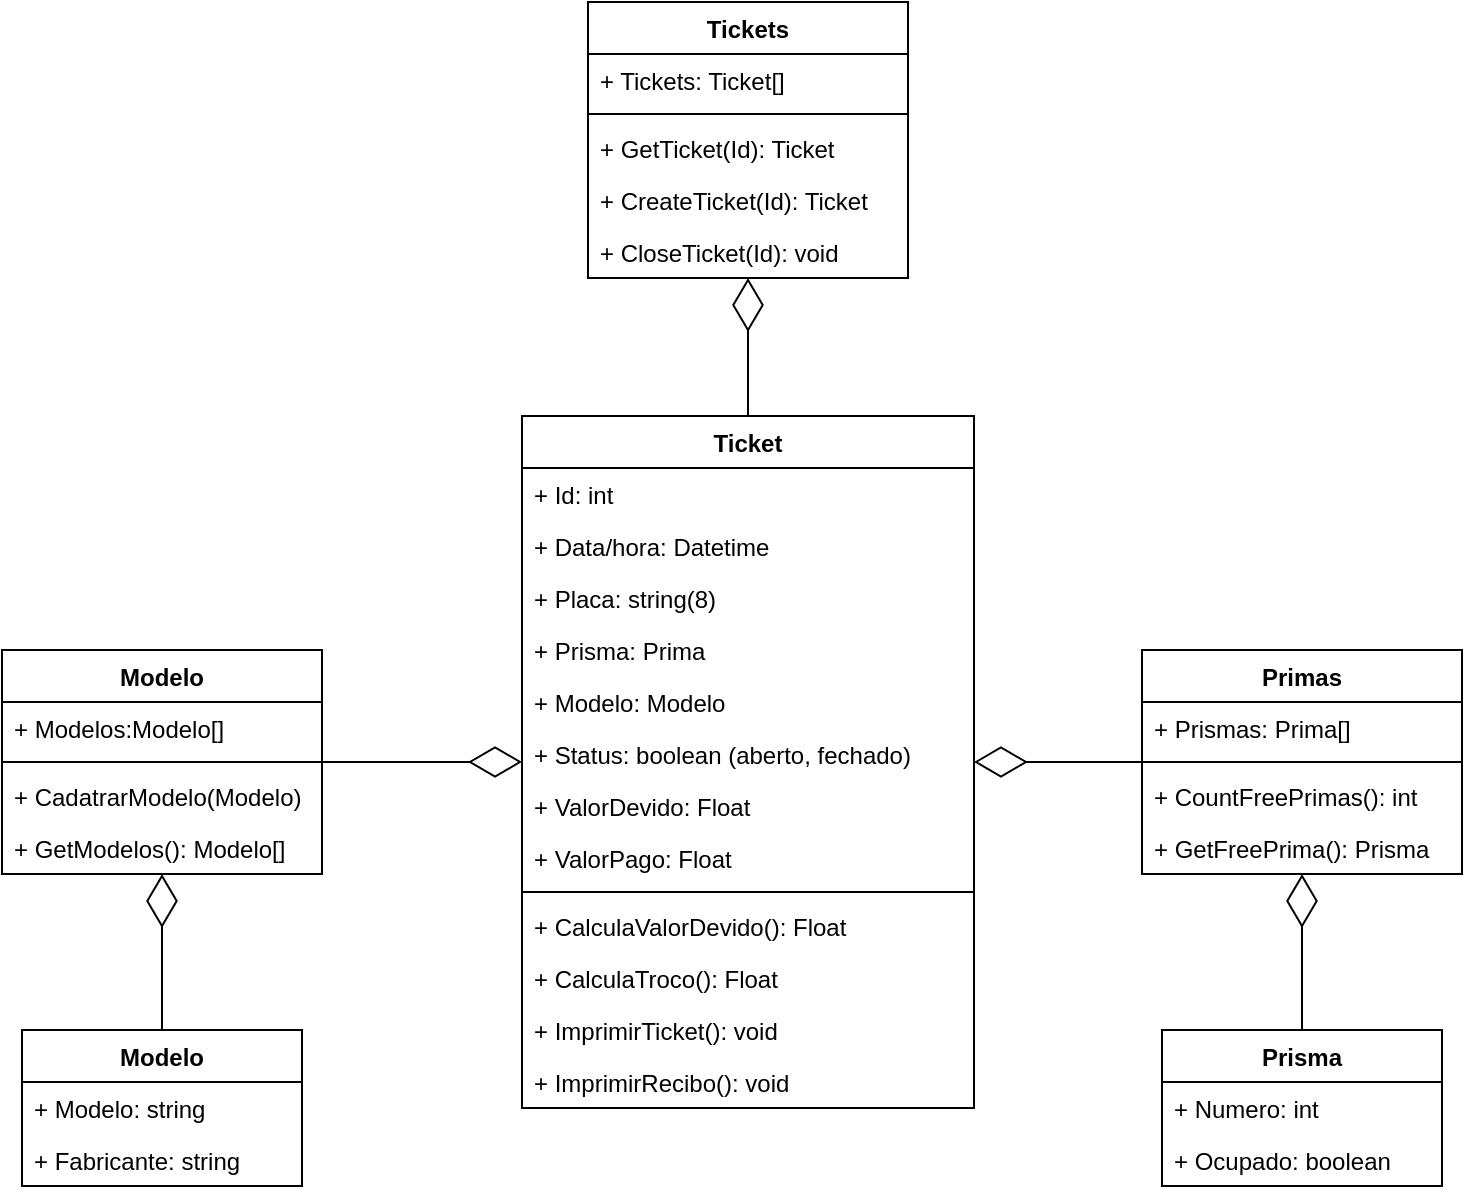 <mxfile version="13.1.4" type="google"><diagram id="B7HPRTOn1aCyVQAzvui_" name="Page-1"><mxGraphModel dx="865" dy="480" grid="1" gridSize="10" guides="1" tooltips="1" connect="1" arrows="1" fold="1" page="1" pageScale="1" pageWidth="827" pageHeight="1169" math="0" shadow="0"><root><mxCell id="0"/><mxCell id="1" parent="0"/><mxCell id="1XbRSUw8iiaY-Y94bgbz-24" value="" style="endArrow=diamondThin;endFill=0;endSize=24;html=1;exitX=0.5;exitY=0;exitDx=0;exitDy=0;" edge="1" parent="1" source="1XbRSUw8iiaY-Y94bgbz-20" target="1XbRSUw8iiaY-Y94bgbz-9"><mxGeometry width="160" relative="1" as="geometry"><mxPoint x="219" y="411" as="sourcePoint"/><mxPoint x="589" y="546" as="targetPoint"/></mxGeometry></mxCell><mxCell id="1XbRSUw8iiaY-Y94bgbz-15" value="" style="endArrow=diamondThin;endFill=0;endSize=24;html=1;" edge="1" parent="1" source="1XbRSUw8iiaY-Y94bgbz-9" target="1XbRSUw8iiaY-Y94bgbz-1"><mxGeometry width="160" relative="1" as="geometry"><mxPoint x="149" y="400.5" as="sourcePoint"/><mxPoint x="309" y="400.5" as="targetPoint"/></mxGeometry></mxCell><mxCell id="1XbRSUw8iiaY-Y94bgbz-31" value="" style="endArrow=diamondThin;endFill=0;endSize=24;html=1;" edge="1" parent="1" source="1XbRSUw8iiaY-Y94bgbz-26" target="1XbRSUw8iiaY-Y94bgbz-1"><mxGeometry width="160" relative="1" as="geometry"><mxPoint x="319" y="496" as="sourcePoint"/><mxPoint x="479" y="496" as="targetPoint"/></mxGeometry></mxCell><mxCell id="1XbRSUw8iiaY-Y94bgbz-32" value="" style="endArrow=diamondThin;endFill=0;endSize=24;html=1;exitX=0.5;exitY=0;exitDx=0;exitDy=0;" edge="1" parent="1" source="1XbRSUw8iiaY-Y94bgbz-33" target="1XbRSUw8iiaY-Y94bgbz-26"><mxGeometry width="160" relative="1" as="geometry"><mxPoint x="229" y="421" as="sourcePoint"/><mxPoint x="709" y="523" as="targetPoint"/></mxGeometry></mxCell><mxCell id="1XbRSUw8iiaY-Y94bgbz-37" value="Tickets" style="swimlane;fontStyle=1;align=center;verticalAlign=top;childLayout=stackLayout;horizontal=1;startSize=26;horizontalStack=0;resizeParent=1;resizeParentMax=0;resizeLast=0;collapsible=1;marginBottom=0;" vertex="1" parent="1"><mxGeometry x="342" y="90" width="160" height="138" as="geometry"/></mxCell><mxCell id="1XbRSUw8iiaY-Y94bgbz-38" value="+ Tickets: Ticket[]" style="text;strokeColor=none;fillColor=none;align=left;verticalAlign=top;spacingLeft=4;spacingRight=4;overflow=hidden;rotatable=0;points=[[0,0.5],[1,0.5]];portConstraint=eastwest;" vertex="1" parent="1XbRSUw8iiaY-Y94bgbz-37"><mxGeometry y="26" width="160" height="26" as="geometry"/></mxCell><mxCell id="1XbRSUw8iiaY-Y94bgbz-39" value="" style="line;strokeWidth=1;fillColor=none;align=left;verticalAlign=middle;spacingTop=-1;spacingLeft=3;spacingRight=3;rotatable=0;labelPosition=right;points=[];portConstraint=eastwest;" vertex="1" parent="1XbRSUw8iiaY-Y94bgbz-37"><mxGeometry y="52" width="160" height="8" as="geometry"/></mxCell><mxCell id="1XbRSUw8iiaY-Y94bgbz-40" value="+ GetTicket(Id): Ticket" style="text;strokeColor=none;fillColor=none;align=left;verticalAlign=top;spacingLeft=4;spacingRight=4;overflow=hidden;rotatable=0;points=[[0,0.5],[1,0.5]];portConstraint=eastwest;" vertex="1" parent="1XbRSUw8iiaY-Y94bgbz-37"><mxGeometry y="60" width="160" height="26" as="geometry"/></mxCell><mxCell id="1XbRSUw8iiaY-Y94bgbz-41" value="+ CreateTicket(Id): Ticket" style="text;strokeColor=none;fillColor=none;align=left;verticalAlign=top;spacingLeft=4;spacingRight=4;overflow=hidden;rotatable=0;points=[[0,0.5],[1,0.5]];portConstraint=eastwest;" vertex="1" parent="1XbRSUw8iiaY-Y94bgbz-37"><mxGeometry y="86" width="160" height="26" as="geometry"/></mxCell><mxCell id="1XbRSUw8iiaY-Y94bgbz-42" value="+ CloseTicket(Id): void" style="text;strokeColor=none;fillColor=none;align=left;verticalAlign=top;spacingLeft=4;spacingRight=4;overflow=hidden;rotatable=0;points=[[0,0.5],[1,0.5]];portConstraint=eastwest;" vertex="1" parent="1XbRSUw8iiaY-Y94bgbz-37"><mxGeometry y="112" width="160" height="26" as="geometry"/></mxCell><mxCell id="1XbRSUw8iiaY-Y94bgbz-20" value="Modelo" style="swimlane;fontStyle=1;childLayout=stackLayout;horizontal=1;startSize=26;fillColor=none;horizontalStack=0;resizeParent=1;resizeParentMax=0;resizeLast=0;collapsible=1;marginBottom=0;" vertex="1" parent="1"><mxGeometry x="59" y="604" width="140" height="78" as="geometry"/></mxCell><mxCell id="1XbRSUw8iiaY-Y94bgbz-14" value="+ Modelo: string" style="text;strokeColor=none;fillColor=none;align=left;verticalAlign=top;spacingLeft=4;spacingRight=4;overflow=hidden;rotatable=0;points=[[0,0.5],[1,0.5]];portConstraint=eastwest;" vertex="1" parent="1XbRSUw8iiaY-Y94bgbz-20"><mxGeometry y="26" width="140" height="26" as="geometry"/></mxCell><mxCell id="1XbRSUw8iiaY-Y94bgbz-13" value="+ Fabricante: string" style="text;strokeColor=none;fillColor=none;align=left;verticalAlign=top;spacingLeft=4;spacingRight=4;overflow=hidden;rotatable=0;points=[[0,0.5],[1,0.5]];portConstraint=eastwest;" vertex="1" parent="1XbRSUw8iiaY-Y94bgbz-20"><mxGeometry y="52" width="140" height="26" as="geometry"/></mxCell><mxCell id="1XbRSUw8iiaY-Y94bgbz-33" value="Prisma" style="swimlane;fontStyle=1;childLayout=stackLayout;horizontal=1;startSize=26;fillColor=none;horizontalStack=0;resizeParent=1;resizeParentMax=0;resizeLast=0;collapsible=1;marginBottom=0;" vertex="1" parent="1"><mxGeometry x="629" y="604" width="140" height="78" as="geometry"/></mxCell><mxCell id="1XbRSUw8iiaY-Y94bgbz-34" value="+ Numero: int" style="text;strokeColor=none;fillColor=none;align=left;verticalAlign=top;spacingLeft=4;spacingRight=4;overflow=hidden;rotatable=0;points=[[0,0.5],[1,0.5]];portConstraint=eastwest;" vertex="1" parent="1XbRSUw8iiaY-Y94bgbz-33"><mxGeometry y="26" width="140" height="26" as="geometry"/></mxCell><mxCell id="1XbRSUw8iiaY-Y94bgbz-35" value="+ Ocupado: boolean" style="text;strokeColor=none;fillColor=none;align=left;verticalAlign=top;spacingLeft=4;spacingRight=4;overflow=hidden;rotatable=0;points=[[0,0.5],[1,0.5]];portConstraint=eastwest;" vertex="1" parent="1XbRSUw8iiaY-Y94bgbz-33"><mxGeometry y="52" width="140" height="26" as="geometry"/></mxCell><mxCell id="1XbRSUw8iiaY-Y94bgbz-43" value="" style="endArrow=diamondThin;endFill=0;endSize=24;html=1;" edge="1" parent="1" source="1XbRSUw8iiaY-Y94bgbz-1" target="1XbRSUw8iiaY-Y94bgbz-37"><mxGeometry width="160" relative="1" as="geometry"><mxPoint x="330" y="350" as="sourcePoint"/><mxPoint x="490" y="350" as="targetPoint"/></mxGeometry></mxCell><mxCell id="1XbRSUw8iiaY-Y94bgbz-9" value="Modelo" style="swimlane;fontStyle=1;align=center;verticalAlign=top;childLayout=stackLayout;horizontal=1;startSize=26;horizontalStack=0;resizeParent=1;resizeParentMax=0;resizeLast=0;collapsible=1;marginBottom=0;" vertex="1" parent="1"><mxGeometry x="49" y="414" width="160" height="112" as="geometry"/></mxCell><mxCell id="1XbRSUw8iiaY-Y94bgbz-10" value="+ Modelos:Modelo[]" style="text;strokeColor=none;fillColor=none;align=left;verticalAlign=top;spacingLeft=4;spacingRight=4;overflow=hidden;rotatable=0;points=[[0,0.5],[1,0.5]];portConstraint=eastwest;" vertex="1" parent="1XbRSUw8iiaY-Y94bgbz-9"><mxGeometry y="26" width="160" height="26" as="geometry"/></mxCell><mxCell id="1XbRSUw8iiaY-Y94bgbz-11" value="" style="line;strokeWidth=1;fillColor=none;align=left;verticalAlign=middle;spacingTop=-1;spacingLeft=3;spacingRight=3;rotatable=0;labelPosition=right;points=[];portConstraint=eastwest;" vertex="1" parent="1XbRSUw8iiaY-Y94bgbz-9"><mxGeometry y="52" width="160" height="8" as="geometry"/></mxCell><mxCell id="1XbRSUw8iiaY-Y94bgbz-12" value="+ CadatrarModelo(Modelo)" style="text;strokeColor=none;fillColor=none;align=left;verticalAlign=top;spacingLeft=4;spacingRight=4;overflow=hidden;rotatable=0;points=[[0,0.5],[1,0.5]];portConstraint=eastwest;" vertex="1" parent="1XbRSUw8iiaY-Y94bgbz-9"><mxGeometry y="60" width="160" height="26" as="geometry"/></mxCell><mxCell id="1XbRSUw8iiaY-Y94bgbz-36" value="+ GetModelos(): Modelo[]" style="text;strokeColor=none;fillColor=none;align=left;verticalAlign=top;spacingLeft=4;spacingRight=4;overflow=hidden;rotatable=0;points=[[0,0.5],[1,0.5]];portConstraint=eastwest;" vertex="1" parent="1XbRSUw8iiaY-Y94bgbz-9"><mxGeometry y="86" width="160" height="26" as="geometry"/></mxCell><mxCell id="1XbRSUw8iiaY-Y94bgbz-26" value="Primas" style="swimlane;fontStyle=1;align=center;verticalAlign=top;childLayout=stackLayout;horizontal=1;startSize=26;horizontalStack=0;resizeParent=1;resizeParentMax=0;resizeLast=0;collapsible=1;marginBottom=0;" vertex="1" parent="1"><mxGeometry x="619" y="414" width="160" height="112" as="geometry"/></mxCell><mxCell id="1XbRSUw8iiaY-Y94bgbz-27" value="+ Prismas: Prima[]" style="text;strokeColor=none;fillColor=none;align=left;verticalAlign=top;spacingLeft=4;spacingRight=4;overflow=hidden;rotatable=0;points=[[0,0.5],[1,0.5]];portConstraint=eastwest;" vertex="1" parent="1XbRSUw8iiaY-Y94bgbz-26"><mxGeometry y="26" width="160" height="26" as="geometry"/></mxCell><mxCell id="1XbRSUw8iiaY-Y94bgbz-28" value="" style="line;strokeWidth=1;fillColor=none;align=left;verticalAlign=middle;spacingTop=-1;spacingLeft=3;spacingRight=3;rotatable=0;labelPosition=right;points=[];portConstraint=eastwest;" vertex="1" parent="1XbRSUw8iiaY-Y94bgbz-26"><mxGeometry y="52" width="160" height="8" as="geometry"/></mxCell><mxCell id="1XbRSUw8iiaY-Y94bgbz-30" value="+ CountFreePrimas(): int" style="text;strokeColor=none;fillColor=none;align=left;verticalAlign=top;spacingLeft=4;spacingRight=4;overflow=hidden;rotatable=0;points=[[0,0.5],[1,0.5]];portConstraint=eastwest;" vertex="1" parent="1XbRSUw8iiaY-Y94bgbz-26"><mxGeometry y="60" width="160" height="26" as="geometry"/></mxCell><mxCell id="1XbRSUw8iiaY-Y94bgbz-29" value="+ GetFreePrima(): Prisma" style="text;strokeColor=none;fillColor=none;align=left;verticalAlign=top;spacingLeft=4;spacingRight=4;overflow=hidden;rotatable=0;points=[[0,0.5],[1,0.5]];portConstraint=eastwest;" vertex="1" parent="1XbRSUw8iiaY-Y94bgbz-26"><mxGeometry y="86" width="160" height="26" as="geometry"/></mxCell><mxCell id="1XbRSUw8iiaY-Y94bgbz-1" value="Ticket" style="swimlane;fontStyle=1;align=center;verticalAlign=top;childLayout=stackLayout;horizontal=1;startSize=26;horizontalStack=0;resizeParent=1;resizeParentMax=0;resizeLast=0;collapsible=1;marginBottom=0;" vertex="1" parent="1"><mxGeometry x="309" y="297" width="226" height="346" as="geometry"/></mxCell><mxCell id="1XbRSUw8iiaY-Y94bgbz-2" value="+ Id: int" style="text;strokeColor=none;fillColor=none;align=left;verticalAlign=top;spacingLeft=4;spacingRight=4;overflow=hidden;rotatable=0;points=[[0,0.5],[1,0.5]];portConstraint=eastwest;" vertex="1" parent="1XbRSUw8iiaY-Y94bgbz-1"><mxGeometry y="26" width="226" height="26" as="geometry"/></mxCell><mxCell id="1XbRSUw8iiaY-Y94bgbz-5" value="+ Data/hora: Datetime" style="text;strokeColor=none;fillColor=none;align=left;verticalAlign=top;spacingLeft=4;spacingRight=4;overflow=hidden;rotatable=0;points=[[0,0.5],[1,0.5]];portConstraint=eastwest;" vertex="1" parent="1XbRSUw8iiaY-Y94bgbz-1"><mxGeometry y="52" width="226" height="26" as="geometry"/></mxCell><mxCell id="1XbRSUw8iiaY-Y94bgbz-6" value="+ Placa: string(8)" style="text;strokeColor=none;fillColor=none;align=left;verticalAlign=top;spacingLeft=4;spacingRight=4;overflow=hidden;rotatable=0;points=[[0,0.5],[1,0.5]];portConstraint=eastwest;" vertex="1" parent="1XbRSUw8iiaY-Y94bgbz-1"><mxGeometry y="78" width="226" height="26" as="geometry"/></mxCell><mxCell id="1XbRSUw8iiaY-Y94bgbz-19" value="+ Prisma: Prima" style="text;strokeColor=none;fillColor=none;align=left;verticalAlign=top;spacingLeft=4;spacingRight=4;overflow=hidden;rotatable=0;points=[[0,0.5],[1,0.5]];portConstraint=eastwest;" vertex="1" parent="1XbRSUw8iiaY-Y94bgbz-1"><mxGeometry y="104" width="226" height="26" as="geometry"/></mxCell><mxCell id="1XbRSUw8iiaY-Y94bgbz-8" value="+ Modelo: Modelo" style="text;strokeColor=none;fillColor=none;align=left;verticalAlign=top;spacingLeft=4;spacingRight=4;overflow=hidden;rotatable=0;points=[[0,0.5],[1,0.5]];portConstraint=eastwest;" vertex="1" parent="1XbRSUw8iiaY-Y94bgbz-1"><mxGeometry y="130" width="226" height="26" as="geometry"/></mxCell><mxCell id="1XbRSUw8iiaY-Y94bgbz-16" value="+ Status: boolean (aberto, fechado)" style="text;strokeColor=none;fillColor=none;align=left;verticalAlign=top;spacingLeft=4;spacingRight=4;overflow=hidden;rotatable=0;points=[[0,0.5],[1,0.5]];portConstraint=eastwest;" vertex="1" parent="1XbRSUw8iiaY-Y94bgbz-1"><mxGeometry y="156" width="226" height="26" as="geometry"/></mxCell><mxCell id="1XbRSUw8iiaY-Y94bgbz-44" value="+ ValorDevido: Float" style="text;strokeColor=none;fillColor=none;align=left;verticalAlign=top;spacingLeft=4;spacingRight=4;overflow=hidden;rotatable=0;points=[[0,0.5],[1,0.5]];portConstraint=eastwest;" vertex="1" parent="1XbRSUw8iiaY-Y94bgbz-1"><mxGeometry y="182" width="226" height="26" as="geometry"/></mxCell><mxCell id="1XbRSUw8iiaY-Y94bgbz-18" value="+ ValorPago: Float" style="text;strokeColor=none;fillColor=none;align=left;verticalAlign=top;spacingLeft=4;spacingRight=4;overflow=hidden;rotatable=0;points=[[0,0.5],[1,0.5]];portConstraint=eastwest;" vertex="1" parent="1XbRSUw8iiaY-Y94bgbz-1"><mxGeometry y="208" width="226" height="26" as="geometry"/></mxCell><mxCell id="1XbRSUw8iiaY-Y94bgbz-3" value="" style="line;strokeWidth=1;fillColor=none;align=left;verticalAlign=middle;spacingTop=-1;spacingLeft=3;spacingRight=3;rotatable=0;labelPosition=right;points=[];portConstraint=eastwest;" vertex="1" parent="1XbRSUw8iiaY-Y94bgbz-1"><mxGeometry y="234" width="226" height="8" as="geometry"/></mxCell><mxCell id="1XbRSUw8iiaY-Y94bgbz-4" value="+ CalculaValorDevido(): Float" style="text;strokeColor=none;fillColor=none;align=left;verticalAlign=top;spacingLeft=4;spacingRight=4;overflow=hidden;rotatable=0;points=[[0,0.5],[1,0.5]];portConstraint=eastwest;" vertex="1" parent="1XbRSUw8iiaY-Y94bgbz-1"><mxGeometry y="242" width="226" height="26" as="geometry"/></mxCell><mxCell id="1XbRSUw8iiaY-Y94bgbz-17" value="+ CalculaTroco(): Float" style="text;strokeColor=none;fillColor=none;align=left;verticalAlign=top;spacingLeft=4;spacingRight=4;overflow=hidden;rotatable=0;points=[[0,0.5],[1,0.5]];portConstraint=eastwest;" vertex="1" parent="1XbRSUw8iiaY-Y94bgbz-1"><mxGeometry y="268" width="226" height="26" as="geometry"/></mxCell><mxCell id="1XbRSUw8iiaY-Y94bgbz-25" value="+ ImprimirTicket(): void" style="text;strokeColor=none;fillColor=none;align=left;verticalAlign=top;spacingLeft=4;spacingRight=4;overflow=hidden;rotatable=0;points=[[0,0.5],[1,0.5]];portConstraint=eastwest;" vertex="1" parent="1XbRSUw8iiaY-Y94bgbz-1"><mxGeometry y="294" width="226" height="26" as="geometry"/></mxCell><mxCell id="1XbRSUw8iiaY-Y94bgbz-45" value="+ ImprimirRecibo(): void" style="text;strokeColor=none;fillColor=none;align=left;verticalAlign=top;spacingLeft=4;spacingRight=4;overflow=hidden;rotatable=0;points=[[0,0.5],[1,0.5]];portConstraint=eastwest;" vertex="1" parent="1XbRSUw8iiaY-Y94bgbz-1"><mxGeometry y="320" width="226" height="26" as="geometry"/></mxCell></root></mxGraphModel></diagram></mxfile>